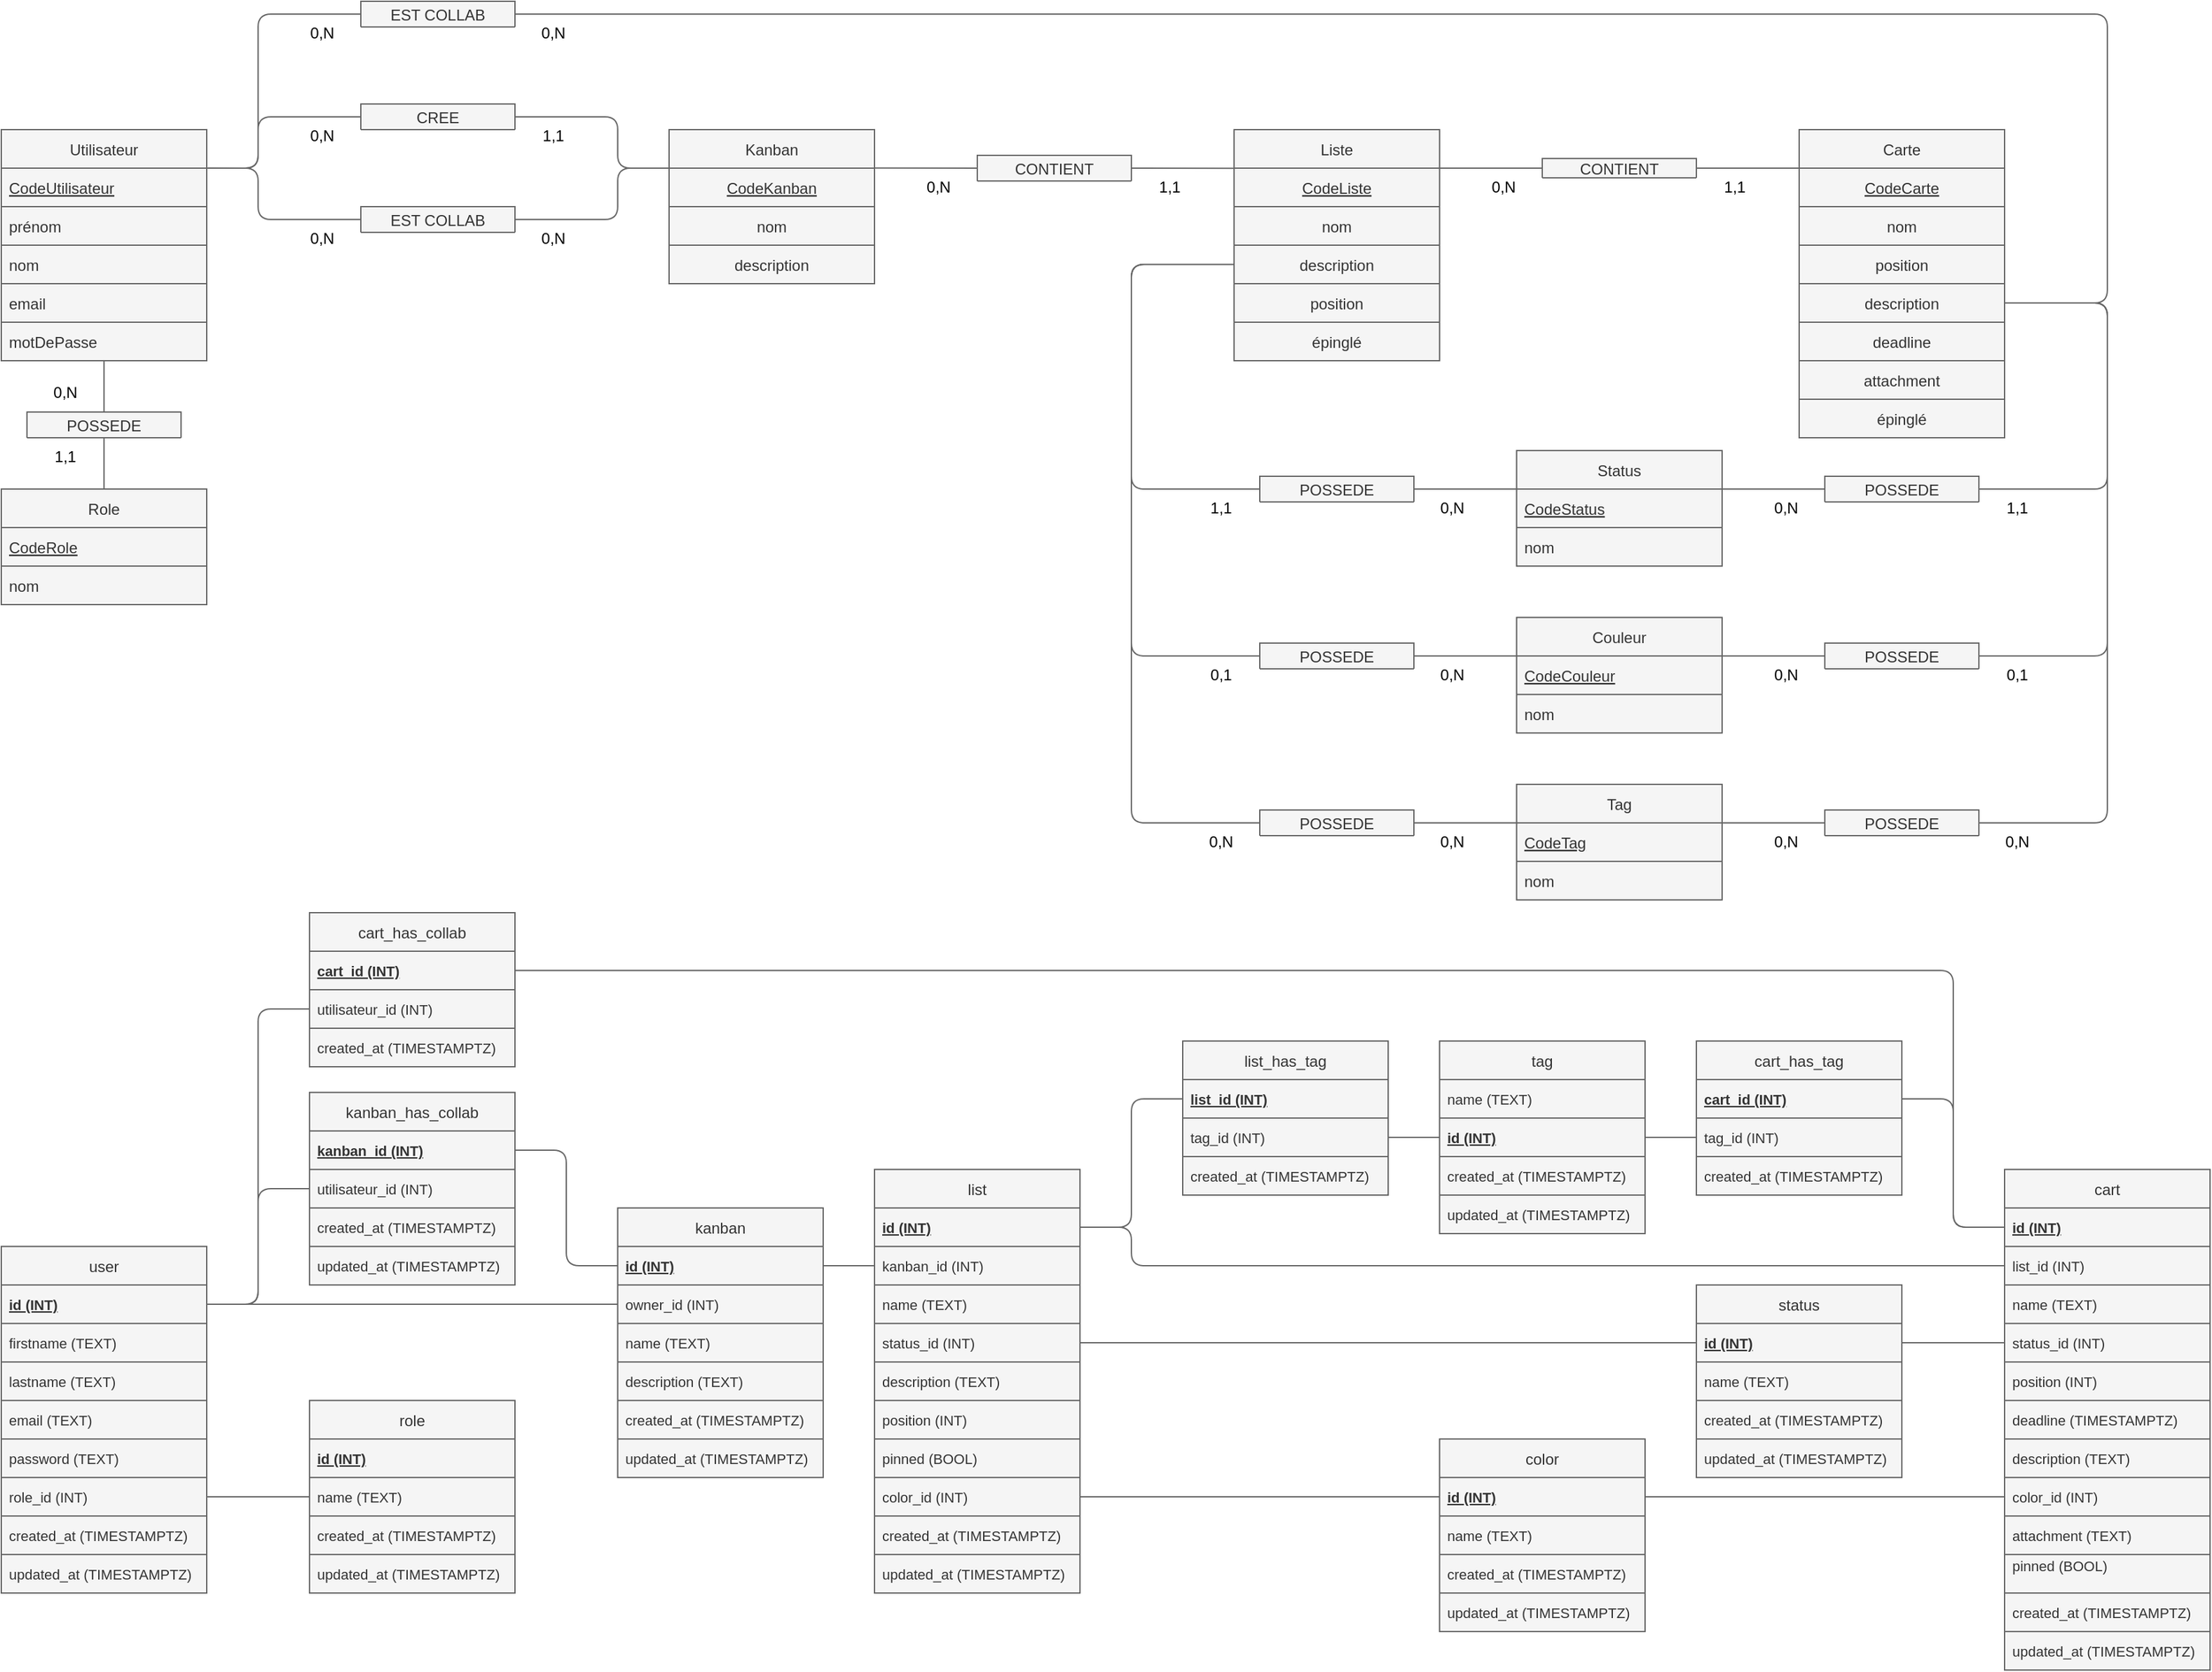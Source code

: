 <mxfile>
    <diagram id="Cw5iGUjNgf8QnOH01EfG" name="Page-1">
        <mxGraphModel dx="2939" dy="167" grid="0" gridSize="10" guides="1" tooltips="1" connect="1" arrows="1" fold="1" page="0" pageScale="1" pageWidth="1169" pageHeight="827" background="#ffffff" math="0" shadow="0">
            <root>
                <mxCell id="0"/>
                <mxCell id="1" parent="0"/>
                <mxCell id="72" value="CREE" style="swimlane;fontStyle=0;childLayout=stackLayout;horizontal=1;startSize=30;horizontalStack=0;resizeParent=1;resizeParentMax=0;resizeLast=0;collapsible=1;marginBottom=0;rounded=1;fillColor=#f5f5f5;fontColor=#333333;strokeColor=#666666;" parent="1" vertex="1">
                    <mxGeometry x="-720" y="990" width="120" height="20" as="geometry"/>
                </mxCell>
                <mxCell id="73" value="Utilisateur" style="swimlane;fontStyle=0;childLayout=stackLayout;horizontal=1;startSize=30;horizontalStack=0;resizeParent=1;resizeParentMax=0;resizeLast=0;collapsible=1;marginBottom=0;fillColor=#f5f5f5;fontColor=#333333;strokeColor=#666666;" parent="1" vertex="1">
                    <mxGeometry x="-1000" y="1010" width="160" height="180" as="geometry"/>
                </mxCell>
                <mxCell id="74" value="CodeUtilisateur" style="text;align=left;verticalAlign=middle;spacingLeft=4;spacingRight=4;overflow=hidden;points=[[0,0.5],[1,0.5]];portConstraint=eastwest;rotatable=0;fontStyle=4;fillColor=#f5f5f5;fontColor=#333333;strokeColor=#666666;" parent="73" vertex="1">
                    <mxGeometry y="30" width="160" height="30" as="geometry"/>
                </mxCell>
                <mxCell id="75" value="prénom" style="text;align=left;verticalAlign=middle;spacingLeft=4;spacingRight=4;overflow=hidden;points=[[0,0.5],[1,0.5]];portConstraint=eastwest;rotatable=0;fillColor=#f5f5f5;fontColor=#333333;strokeColor=#666666;" parent="73" vertex="1">
                    <mxGeometry y="60" width="160" height="30" as="geometry"/>
                </mxCell>
                <mxCell id="76" value="nom" style="text;align=left;verticalAlign=middle;spacingLeft=4;spacingRight=4;overflow=hidden;points=[[0,0.5],[1,0.5]];portConstraint=eastwest;rotatable=0;fillColor=#f5f5f5;fontColor=#333333;strokeColor=#666666;" parent="73" vertex="1">
                    <mxGeometry y="90" width="160" height="30" as="geometry"/>
                </mxCell>
                <mxCell id="77" value="email" style="text;align=left;verticalAlign=middle;spacingLeft=4;spacingRight=4;overflow=hidden;points=[[0,0.5],[1,0.5]];portConstraint=eastwest;rotatable=0;fillColor=#f5f5f5;fontColor=#333333;strokeColor=#666666;" parent="73" vertex="1">
                    <mxGeometry y="120" width="160" height="30" as="geometry"/>
                </mxCell>
                <mxCell id="78" value="motDePasse" style="text;align=left;verticalAlign=middle;spacingLeft=4;spacingRight=4;overflow=hidden;points=[[0,0.5],[1,0.5]];portConstraint=eastwest;rotatable=0;fillColor=#f5f5f5;fontColor=#333333;strokeColor=#666666;" parent="73" vertex="1">
                    <mxGeometry y="150" width="160" height="30" as="geometry"/>
                </mxCell>
                <mxCell id="80" value="Kanban" style="swimlane;fontStyle=0;childLayout=stackLayout;horizontal=1;startSize=30;horizontalStack=0;resizeParent=1;resizeParentMax=0;resizeLast=0;collapsible=1;marginBottom=0;fillColor=#f5f5f5;fontColor=#333333;strokeColor=#666666;" parent="1" vertex="1">
                    <mxGeometry x="-480" y="1010" width="160" height="120" as="geometry"/>
                </mxCell>
                <mxCell id="81" value="CodeKanban" style="text;align=center;verticalAlign=middle;spacingLeft=4;spacingRight=4;overflow=hidden;points=[[0,0.5],[1,0.5]];portConstraint=eastwest;rotatable=0;fontStyle=4;fillColor=#f5f5f5;fontColor=#333333;strokeColor=#666666;" parent="80" vertex="1">
                    <mxGeometry y="30" width="160" height="30" as="geometry"/>
                </mxCell>
                <mxCell id="83" value="nom" style="text;align=center;verticalAlign=middle;spacingLeft=4;spacingRight=4;overflow=hidden;points=[[0,0.5],[1,0.5]];portConstraint=eastwest;rotatable=0;fillColor=#f5f5f5;fontColor=#333333;strokeColor=#666666;" parent="80" vertex="1">
                    <mxGeometry y="60" width="160" height="30" as="geometry"/>
                </mxCell>
                <mxCell id="84" value="description" style="text;align=center;verticalAlign=middle;spacingLeft=4;spacingRight=4;overflow=hidden;points=[[0,0.5],[1,0.5]];portConstraint=eastwest;rotatable=0;fillColor=#f5f5f5;fontColor=#333333;strokeColor=#666666;" parent="80" vertex="1">
                    <mxGeometry y="90" width="160" height="30" as="geometry"/>
                </mxCell>
                <mxCell id="86" value="" style="endArrow=none;html=1;entryX=0;entryY=0.5;entryDx=0;entryDy=0;exitX=1.005;exitY=-0.004;exitDx=0;exitDy=0;exitPerimeter=0;fillColor=#f5f5f5;strokeColor=#666666;" parent="1" source="74" target="72" edge="1">
                    <mxGeometry width="50" height="50" relative="1" as="geometry">
                        <mxPoint x="-760" y="1035" as="sourcePoint"/>
                        <mxPoint x="-330" y="940" as="targetPoint"/>
                        <Array as="points">
                            <mxPoint x="-800" y="1040"/>
                            <mxPoint x="-800" y="1000"/>
                        </Array>
                    </mxGeometry>
                </mxCell>
                <mxCell id="87" value="" style="endArrow=none;html=1;exitX=1;exitY=0.5;exitDx=0;exitDy=0;entryX=0;entryY=0.25;entryDx=0;entryDy=0;exitPerimeter=0;fillColor=#f5f5f5;strokeColor=#666666;" parent="1" source="72" target="80" edge="1">
                    <mxGeometry width="50" height="50" relative="1" as="geometry">
                        <mxPoint x="-340" y="990" as="sourcePoint"/>
                        <mxPoint x="-520" y="1035" as="targetPoint"/>
                        <Array as="points">
                            <mxPoint x="-520" y="1000"/>
                            <mxPoint x="-520" y="1040"/>
                        </Array>
                    </mxGeometry>
                </mxCell>
                <mxCell id="88" value="0,N" style="text;html=1;align=center;verticalAlign=middle;whiteSpace=wrap;rounded=0;fontColor=#000000;" parent="1" vertex="1">
                    <mxGeometry x="-780" y="1000" width="60" height="30" as="geometry"/>
                </mxCell>
                <mxCell id="89" value="1,1" style="text;html=1;align=center;verticalAlign=middle;whiteSpace=wrap;rounded=0;fontColor=#000000;" parent="1" vertex="1">
                    <mxGeometry x="-600" y="1000" width="60" height="30" as="geometry"/>
                </mxCell>
                <mxCell id="91" value="CONTIENT" style="swimlane;fontStyle=0;childLayout=stackLayout;horizontal=1;startSize=30;horizontalStack=0;resizeParent=1;resizeParentMax=0;resizeLast=0;collapsible=1;marginBottom=0;rounded=1;fillColor=#f5f5f5;fontColor=#333333;strokeColor=#666666;" parent="1" vertex="1">
                    <mxGeometry x="200" y="1032.5" width="120" height="15" as="geometry">
                        <mxRectangle x="120" y="1245" width="70" height="30" as="alternateBounds"/>
                    </mxGeometry>
                </mxCell>
                <mxCell id="92" value="0,N" style="text;html=1;align=center;verticalAlign=middle;whiteSpace=wrap;rounded=0;fontColor=#000000;" parent="1" vertex="1">
                    <mxGeometry x="140" y="1040" width="60" height="30" as="geometry"/>
                </mxCell>
                <mxCell id="93" value="1,1" style="text;html=1;align=center;verticalAlign=middle;whiteSpace=wrap;rounded=0;fontColor=#000000;" parent="1" vertex="1">
                    <mxGeometry x="320" y="1040" width="60" height="30" as="geometry"/>
                </mxCell>
                <mxCell id="94" value="" style="endArrow=none;html=1;exitX=1;exitY=-0.001;exitDx=0;exitDy=0;entryX=0;entryY=0.5;entryDx=0;entryDy=0;exitPerimeter=0;fillColor=#f5f5f5;strokeColor=#666666;" parent="1" source="142" target="91" edge="1">
                    <mxGeometry width="50" height="50" relative="1" as="geometry">
                        <mxPoint x="80" y="1005" as="sourcePoint"/>
                        <mxPoint x="130" y="940" as="targetPoint"/>
                    </mxGeometry>
                </mxCell>
                <mxCell id="95" value="Carte" style="swimlane;fontStyle=0;childLayout=stackLayout;horizontal=1;startSize=30;horizontalStack=0;resizeParent=1;resizeParentMax=0;resizeLast=0;collapsible=1;marginBottom=0;fillColor=#f5f5f5;fontColor=#333333;strokeColor=#666666;" parent="1" vertex="1">
                    <mxGeometry x="400" y="1010" width="160" height="240" as="geometry"/>
                </mxCell>
                <mxCell id="96" value="CodeCarte" style="text;align=center;verticalAlign=middle;spacingLeft=4;spacingRight=4;overflow=hidden;points=[[0,0.5],[1,0.5]];portConstraint=eastwest;rotatable=0;fontStyle=4;fillColor=#f5f5f5;fontColor=#333333;strokeColor=#666666;" parent="95" vertex="1">
                    <mxGeometry y="30" width="160" height="30" as="geometry"/>
                </mxCell>
                <mxCell id="97" value="nom" style="text;align=center;verticalAlign=middle;spacingLeft=4;spacingRight=4;overflow=hidden;points=[[0,0.5],[1,0.5]];portConstraint=eastwest;rotatable=0;fillColor=#f5f5f5;fontColor=#333333;strokeColor=#666666;" parent="95" vertex="1">
                    <mxGeometry y="60" width="160" height="30" as="geometry"/>
                </mxCell>
                <mxCell id="99" value="position" style="text;align=center;verticalAlign=middle;spacingLeft=4;spacingRight=4;overflow=hidden;points=[[0,0.5],[1,0.5]];portConstraint=eastwest;rotatable=0;fillColor=#f5f5f5;fontColor=#333333;strokeColor=#666666;" parent="95" vertex="1">
                    <mxGeometry y="90" width="160" height="30" as="geometry"/>
                </mxCell>
                <mxCell id="102" value="description" style="text;align=center;verticalAlign=middle;spacingLeft=4;spacingRight=4;overflow=hidden;points=[[0,0.5],[1,0.5]];portConstraint=eastwest;rotatable=0;fillColor=#f5f5f5;fontColor=#333333;strokeColor=#666666;" parent="95" vertex="1">
                    <mxGeometry y="120" width="160" height="30" as="geometry"/>
                </mxCell>
                <mxCell id="100" value="deadline" style="text;align=center;verticalAlign=middle;spacingLeft=4;spacingRight=4;overflow=hidden;points=[[0,0.5],[1,0.5]];portConstraint=eastwest;rotatable=0;fillColor=#f5f5f5;fontColor=#333333;strokeColor=#666666;" parent="95" vertex="1">
                    <mxGeometry y="150" width="160" height="30" as="geometry"/>
                </mxCell>
                <mxCell id="103" value="attachment" style="text;align=center;verticalAlign=middle;spacingLeft=4;spacingRight=4;overflow=hidden;points=[[0,0.5],[1,0.5]];portConstraint=eastwest;rotatable=0;fillColor=#f5f5f5;fontColor=#333333;strokeColor=#666666;" parent="95" vertex="1">
                    <mxGeometry y="180" width="160" height="30" as="geometry"/>
                </mxCell>
                <mxCell id="105" value="épinglé" style="text;align=center;verticalAlign=middle;spacingLeft=4;spacingRight=4;overflow=hidden;points=[[0,0.5],[1,0.5]];portConstraint=eastwest;rotatable=0;fillColor=#f5f5f5;fontColor=#333333;strokeColor=#666666;" parent="95" vertex="1">
                    <mxGeometry y="210" width="160" height="30" as="geometry"/>
                </mxCell>
                <mxCell id="107" value="" style="endArrow=none;html=1;exitX=1;exitY=0.5;exitDx=0;exitDy=0;exitPerimeter=0;entryX=0.001;entryY=-0.001;entryDx=0;entryDy=0;entryPerimeter=0;fillColor=#f5f5f5;strokeColor=#666666;" parent="1" source="91" target="96" edge="1">
                    <mxGeometry width="50" height="50" relative="1" as="geometry">
                        <mxPoint x="90" y="985" as="sourcePoint"/>
                        <mxPoint x="390" y="1040" as="targetPoint"/>
                    </mxGeometry>
                </mxCell>
                <mxCell id="108" value="EST COLLAB" style="swimlane;fontStyle=0;childLayout=stackLayout;horizontal=1;startSize=30;horizontalStack=0;resizeParent=1;resizeParentMax=0;resizeLast=0;collapsible=1;marginBottom=0;rounded=1;arcSize=57;fillColor=#f5f5f5;fontColor=#333333;strokeColor=#666666;" parent="1" vertex="1">
                    <mxGeometry x="-720" y="1070" width="120" height="20" as="geometry"/>
                </mxCell>
                <mxCell id="109" value="" style="endArrow=none;html=1;entryX=0;entryY=0.5;entryDx=0;entryDy=0;fillColor=#f5f5f5;strokeColor=#666666;" parent="1" target="108" edge="1">
                    <mxGeometry width="50" height="50" relative="1" as="geometry">
                        <mxPoint x="-840" y="1040" as="sourcePoint"/>
                        <mxPoint x="-330" y="1030" as="targetPoint"/>
                        <Array as="points">
                            <mxPoint x="-800" y="1040"/>
                            <mxPoint x="-800" y="1080"/>
                        </Array>
                    </mxGeometry>
                </mxCell>
                <mxCell id="110" value="" style="endArrow=none;html=1;exitX=1;exitY=0.5;exitDx=0;exitDy=0;entryX=0;entryY=0.25;entryDx=0;entryDy=0;fillColor=#f5f5f5;strokeColor=#666666;" parent="1" source="108" target="80" edge="1">
                    <mxGeometry width="50" height="50" relative="1" as="geometry">
                        <mxPoint x="-340" y="1080" as="sourcePoint"/>
                        <mxPoint x="-520" y="1035" as="targetPoint"/>
                        <Array as="points">
                            <mxPoint x="-520" y="1080"/>
                            <mxPoint x="-520" y="1040"/>
                        </Array>
                    </mxGeometry>
                </mxCell>
                <mxCell id="111" value="0,N" style="text;html=1;align=center;verticalAlign=middle;whiteSpace=wrap;rounded=0;fontColor=#000000;" parent="1" vertex="1">
                    <mxGeometry x="-780" y="1080" width="60" height="30" as="geometry"/>
                </mxCell>
                <mxCell id="112" value="0,N" style="text;html=1;align=center;verticalAlign=middle;whiteSpace=wrap;rounded=0;fontColor=#000000;" parent="1" vertex="1">
                    <mxGeometry x="-600" y="1080" width="60" height="30" as="geometry"/>
                </mxCell>
                <mxCell id="113" value="Role" style="swimlane;fontStyle=0;childLayout=stackLayout;horizontal=1;startSize=30;horizontalStack=0;resizeParent=1;resizeParentMax=0;resizeLast=0;collapsible=1;marginBottom=0;fillColor=#f5f5f5;fontColor=#333333;strokeColor=#666666;" parent="1" vertex="1">
                    <mxGeometry x="-1000" y="1290" width="160" height="90" as="geometry"/>
                </mxCell>
                <mxCell id="114" value="CodeRole" style="text;align=left;verticalAlign=middle;spacingLeft=4;spacingRight=4;overflow=hidden;points=[[0,0.5],[1,0.5]];portConstraint=eastwest;rotatable=0;fontStyle=4;fillColor=#f5f5f5;fontColor=#333333;strokeColor=#666666;" parent="113" vertex="1">
                    <mxGeometry y="30" width="160" height="30" as="geometry"/>
                </mxCell>
                <mxCell id="115" value="nom" style="text;align=left;verticalAlign=middle;spacingLeft=4;spacingRight=4;overflow=hidden;points=[[0,0.5],[1,0.5]];portConstraint=eastwest;rotatable=0;fillColor=#f5f5f5;fontColor=#333333;strokeColor=#666666;" parent="113" vertex="1">
                    <mxGeometry y="60" width="160" height="30" as="geometry"/>
                </mxCell>
                <mxCell id="117" value="Couleur" style="swimlane;fontStyle=0;childLayout=stackLayout;horizontal=1;startSize=30;horizontalStack=0;resizeParent=1;resizeParentMax=0;resizeLast=0;collapsible=1;marginBottom=0;fillColor=#f5f5f5;fontColor=#333333;strokeColor=#666666;" parent="1" vertex="1">
                    <mxGeometry x="180" y="1390" width="160" height="90" as="geometry"/>
                </mxCell>
                <mxCell id="118" value="CodeCouleur" style="text;align=left;verticalAlign=middle;spacingLeft=4;spacingRight=4;overflow=hidden;points=[[0,0.5],[1,0.5]];portConstraint=eastwest;rotatable=0;fontStyle=4;fillColor=#f5f5f5;fontColor=#333333;strokeColor=#666666;" parent="117" vertex="1">
                    <mxGeometry y="30" width="160" height="30" as="geometry"/>
                </mxCell>
                <mxCell id="119" value="nom" style="text;align=left;verticalAlign=middle;spacingLeft=4;spacingRight=4;overflow=hidden;points=[[0,0.5],[1,0.5]];portConstraint=eastwest;rotatable=0;fillColor=#f5f5f5;fontColor=#333333;strokeColor=#666666;" parent="117" vertex="1">
                    <mxGeometry y="60" width="160" height="30" as="geometry"/>
                </mxCell>
                <mxCell id="121" value="POSSEDE" style="swimlane;fontStyle=0;childLayout=stackLayout;horizontal=1;startSize=30;horizontalStack=0;resizeParent=1;resizeParentMax=0;resizeLast=0;collapsible=1;marginBottom=0;rounded=1;fillColor=#f5f5f5;fontColor=#333333;strokeColor=#666666;" parent="1" vertex="1">
                    <mxGeometry x="420" y="1410" width="120" height="20" as="geometry"/>
                </mxCell>
                <mxCell id="126" value="Status" style="swimlane;fontStyle=0;childLayout=stackLayout;horizontal=1;startSize=30;horizontalStack=0;resizeParent=1;resizeParentMax=0;resizeLast=0;collapsible=1;marginBottom=0;fillColor=#f5f5f5;fontColor=#333333;strokeColor=#666666;" parent="1" vertex="1">
                    <mxGeometry x="180" y="1260" width="160" height="90" as="geometry"/>
                </mxCell>
                <mxCell id="127" value="CodeStatus" style="text;align=left;verticalAlign=middle;spacingLeft=4;spacingRight=4;overflow=hidden;points=[[0,0.5],[1,0.5]];portConstraint=eastwest;rotatable=0;fontStyle=4;fillColor=#f5f5f5;fontColor=#333333;strokeColor=#666666;" parent="126" vertex="1">
                    <mxGeometry y="30" width="160" height="30" as="geometry"/>
                </mxCell>
                <mxCell id="128" value="nom" style="text;align=left;verticalAlign=middle;spacingLeft=4;spacingRight=4;overflow=hidden;points=[[0,0.5],[1,0.5]];portConstraint=eastwest;rotatable=0;fillColor=#f5f5f5;fontColor=#333333;strokeColor=#666666;" parent="126" vertex="1">
                    <mxGeometry y="60" width="160" height="30" as="geometry"/>
                </mxCell>
                <mxCell id="130" value="POSSEDE" style="swimlane;fontStyle=0;childLayout=stackLayout;horizontal=1;startSize=30;horizontalStack=0;resizeParent=1;resizeParentMax=0;resizeLast=0;collapsible=1;marginBottom=0;rounded=1;fillColor=#f5f5f5;fontColor=#333333;strokeColor=#666666;" parent="1" vertex="1">
                    <mxGeometry x="420" y="1280" width="120" height="20" as="geometry"/>
                </mxCell>
                <mxCell id="131" value="0,N" style="text;html=1;align=center;verticalAlign=middle;whiteSpace=wrap;rounded=0;fontColor=#000000;" parent="1" vertex="1">
                    <mxGeometry x="360" y="1290" width="60" height="30" as="geometry"/>
                </mxCell>
                <mxCell id="132" value="1,1" style="text;html=1;align=center;verticalAlign=middle;whiteSpace=wrap;rounded=0;fontColor=#000000;" parent="1" vertex="1">
                    <mxGeometry x="540" y="1290" width="60" height="30" as="geometry"/>
                </mxCell>
                <mxCell id="134" value="" style="endArrow=none;html=1;exitX=0;exitY=0.5;exitDx=0;exitDy=0;entryX=0.997;entryY=0.002;entryDx=0;entryDy=0;entryPerimeter=0;fillColor=#f5f5f5;strokeColor=#666666;" parent="1" source="130" target="127" edge="1">
                    <mxGeometry width="50" height="50" relative="1" as="geometry">
                        <mxPoint x="340" y="1425" as="sourcePoint"/>
                        <mxPoint x="360" y="1090" as="targetPoint"/>
                        <Array as="points"/>
                    </mxGeometry>
                </mxCell>
                <mxCell id="135" value="CONTIENT" style="swimlane;fontStyle=0;childLayout=stackLayout;horizontal=1;startSize=30;horizontalStack=0;resizeParent=1;resizeParentMax=0;resizeLast=0;collapsible=1;marginBottom=0;rounded=1;fillColor=#f5f5f5;fontColor=#333333;strokeColor=#666666;" parent="1" vertex="1">
                    <mxGeometry x="-240" y="1030" width="120" height="20" as="geometry"/>
                </mxCell>
                <mxCell id="136" value="0,N" style="text;html=1;align=center;verticalAlign=middle;whiteSpace=wrap;rounded=0;fontColor=#000000;" parent="1" vertex="1">
                    <mxGeometry x="-300" y="1040" width="60" height="30" as="geometry"/>
                </mxCell>
                <mxCell id="137" value="1,1" style="text;html=1;align=center;verticalAlign=middle;whiteSpace=wrap;rounded=0;fontColor=#000000;" parent="1" vertex="1">
                    <mxGeometry x="-120" y="1040" width="60" height="30" as="geometry"/>
                </mxCell>
                <mxCell id="138" value="" style="endArrow=none;html=1;entryX=0;entryY=0.5;entryDx=0;entryDy=0;exitX=1;exitY=-0.005;exitDx=0;exitDy=0;exitPerimeter=0;fillColor=#f5f5f5;strokeColor=#666666;" parent="1" source="81" target="135" edge="1">
                    <mxGeometry width="50" height="50" relative="1" as="geometry">
                        <mxPoint x="-300" y="1055" as="sourcePoint"/>
                        <mxPoint x="-430" y="1200" as="targetPoint"/>
                        <Array as="points"/>
                    </mxGeometry>
                </mxCell>
                <mxCell id="139" value="" style="endArrow=none;html=1;exitX=1;exitY=0.5;exitDx=0;exitDy=0;entryX=0.004;entryY=0.004;entryDx=0;entryDy=0;entryPerimeter=0;fillColor=#f5f5f5;strokeColor=#666666;" parent="1" source="135" target="142" edge="1">
                    <mxGeometry width="50" height="50" relative="1" as="geometry">
                        <mxPoint x="-280" y="1340" as="sourcePoint"/>
                        <mxPoint x="-80" y="1005" as="targetPoint"/>
                        <Array as="points"/>
                    </mxGeometry>
                </mxCell>
                <mxCell id="140" value="Liste" style="swimlane;fontStyle=0;childLayout=stackLayout;horizontal=1;startSize=30;horizontalStack=0;resizeParent=1;resizeParentMax=0;resizeLast=0;collapsible=1;marginBottom=0;fillColor=#f5f5f5;fontColor=#333333;strokeColor=#666666;" parent="1" vertex="1">
                    <mxGeometry x="-40" y="1010" width="160" height="180" as="geometry"/>
                </mxCell>
                <mxCell id="142" value="CodeListe" style="text;align=center;verticalAlign=middle;spacingLeft=4;spacingRight=4;overflow=hidden;points=[[0,0.5],[1,0.5]];portConstraint=eastwest;rotatable=0;fontStyle=4;fillColor=#f5f5f5;fontColor=#333333;strokeColor=#666666;" parent="140" vertex="1">
                    <mxGeometry y="30" width="160" height="30" as="geometry"/>
                </mxCell>
                <mxCell id="143" value="nom" style="text;align=center;verticalAlign=middle;spacingLeft=4;spacingRight=4;overflow=hidden;points=[[0,0.5],[1,0.5]];portConstraint=eastwest;rotatable=0;fillColor=#f5f5f5;fontColor=#333333;strokeColor=#666666;" parent="140" vertex="1">
                    <mxGeometry y="60" width="160" height="30" as="geometry"/>
                </mxCell>
                <mxCell id="144" value="description" style="text;align=center;verticalAlign=middle;spacingLeft=4;spacingRight=4;overflow=hidden;points=[[0,0.5],[1,0.5]];portConstraint=eastwest;rotatable=0;fillColor=#f5f5f5;fontColor=#333333;strokeColor=#666666;" parent="140" vertex="1">
                    <mxGeometry y="90" width="160" height="30" as="geometry"/>
                </mxCell>
                <mxCell id="145" value="position" style="text;align=center;verticalAlign=middle;spacingLeft=4;spacingRight=4;overflow=hidden;points=[[0,0.5],[1,0.5]];portConstraint=eastwest;rotatable=0;fillColor=#f5f5f5;fontColor=#333333;strokeColor=#666666;" parent="140" vertex="1">
                    <mxGeometry y="120" width="160" height="30" as="geometry"/>
                </mxCell>
                <mxCell id="146" value="épinglé" style="text;align=center;verticalAlign=middle;spacingLeft=4;spacingRight=4;overflow=hidden;points=[[0,0.5],[1,0.5]];portConstraint=eastwest;rotatable=0;fillColor=#f5f5f5;fontColor=#333333;strokeColor=#666666;" parent="140" vertex="1">
                    <mxGeometry y="150" width="160" height="30" as="geometry"/>
                </mxCell>
                <mxCell id="148" value="POSSEDE" style="swimlane;fontStyle=0;childLayout=stackLayout;horizontal=1;startSize=30;horizontalStack=0;resizeParent=1;resizeParentMax=0;resizeLast=0;collapsible=1;marginBottom=0;rounded=1;fillColor=#f5f5f5;fontColor=#333333;strokeColor=#666666;" parent="1" vertex="1">
                    <mxGeometry x="-980" y="1230" width="120" height="20" as="geometry"/>
                </mxCell>
                <mxCell id="149" value="0,N" style="text;html=1;align=center;verticalAlign=middle;whiteSpace=wrap;rounded=0;fontColor=#000000;" parent="1" vertex="1">
                    <mxGeometry x="-980" y="1200" width="60" height="30" as="geometry"/>
                </mxCell>
                <mxCell id="150" value="1,1" style="text;html=1;align=center;verticalAlign=middle;whiteSpace=wrap;rounded=0;fontColor=#000000;" parent="1" vertex="1">
                    <mxGeometry x="-980" y="1250" width="60" height="30" as="geometry"/>
                </mxCell>
                <mxCell id="151" value="" style="endArrow=none;html=1;entryX=0.5;entryY=0;entryDx=0;entryDy=0;fillColor=#f5f5f5;strokeColor=#666666;" parent="1" target="148" edge="1">
                    <mxGeometry width="50" height="50" relative="1" as="geometry">
                        <mxPoint x="-920" y="1190" as="sourcePoint"/>
                        <mxPoint x="-920.5" y="1255" as="targetPoint"/>
                    </mxGeometry>
                </mxCell>
                <mxCell id="152" value="" style="endArrow=none;html=1;exitX=1;exitY=0;exitDx=0;exitDy=0;entryX=0.5;entryY=0;entryDx=0;entryDy=0;fillColor=#f5f5f5;strokeColor=#666666;" parent="1" source="150" target="113" edge="1">
                    <mxGeometry width="50" height="50" relative="1" as="geometry">
                        <mxPoint x="-920" y="1300" as="sourcePoint"/>
                        <mxPoint x="-920" y="1385" as="targetPoint"/>
                    </mxGeometry>
                </mxCell>
                <mxCell id="154" value="EST COLLAB" style="swimlane;fontStyle=0;childLayout=stackLayout;horizontal=1;startSize=30;horizontalStack=0;resizeParent=1;resizeParentMax=0;resizeLast=0;collapsible=1;marginBottom=0;rounded=1;fillColor=#f5f5f5;fontColor=#333333;strokeColor=#666666;" parent="1" vertex="1">
                    <mxGeometry x="-720" y="910" width="120" height="20" as="geometry"/>
                </mxCell>
                <mxCell id="156" value="0,N" style="text;html=1;align=center;verticalAlign=middle;whiteSpace=wrap;rounded=0;fontColor=#000000;" parent="1" vertex="1">
                    <mxGeometry x="-780" y="920" width="60" height="30" as="geometry"/>
                </mxCell>
                <mxCell id="157" value="0,N" style="text;html=1;align=center;verticalAlign=middle;whiteSpace=wrap;rounded=0;fontColor=#000000;" parent="1" vertex="1">
                    <mxGeometry x="-600" y="920" width="60" height="30" as="geometry"/>
                </mxCell>
                <mxCell id="158" value="" style="endArrow=none;html=1;entryX=0;entryY=0.5;entryDx=0;entryDy=0;fillColor=#f5f5f5;strokeColor=#666666;" parent="1" target="154" edge="1">
                    <mxGeometry width="50" height="50" relative="1" as="geometry">
                        <mxPoint x="-840" y="1040" as="sourcePoint"/>
                        <mxPoint x="-770" y="1915" as="targetPoint"/>
                        <Array as="points">
                            <mxPoint x="-800" y="1040"/>
                            <mxPoint x="-800" y="920"/>
                        </Array>
                    </mxGeometry>
                </mxCell>
                <mxCell id="162" value="POSSEDE" style="swimlane;fontStyle=0;childLayout=stackLayout;horizontal=1;startSize=30;horizontalStack=0;resizeParent=1;resizeParentMax=0;resizeLast=0;collapsible=1;marginBottom=0;rounded=1;fillColor=#f5f5f5;fontColor=#333333;strokeColor=#666666;" parent="1" vertex="1">
                    <mxGeometry x="-20" y="1410" width="120" height="20" as="geometry"/>
                </mxCell>
                <mxCell id="163" value="" style="endArrow=none;html=1;exitX=1;exitY=0.5;exitDx=0;exitDy=0;entryX=-0.003;entryY=0.002;entryDx=0;entryDy=0;entryPerimeter=0;fillColor=#f5f5f5;strokeColor=#666666;" parent="1" source="162" target="118" edge="1">
                    <mxGeometry width="50" height="50" relative="1" as="geometry">
                        <mxPoint x="-470" y="1445" as="sourcePoint"/>
                        <mxPoint x="-550" y="1550" as="targetPoint"/>
                        <Array as="points"/>
                    </mxGeometry>
                </mxCell>
                <mxCell id="165" value="0,1" style="text;html=1;align=center;verticalAlign=middle;whiteSpace=wrap;rounded=0;fontColor=#000000;" parent="1" vertex="1">
                    <mxGeometry x="-80" y="1420" width="60" height="30" as="geometry"/>
                </mxCell>
                <mxCell id="166" value="0,N" style="text;html=1;align=center;verticalAlign=middle;whiteSpace=wrap;rounded=0;fontColor=#000000;" parent="1" vertex="1">
                    <mxGeometry x="100" y="1420" width="60" height="30" as="geometry"/>
                </mxCell>
                <mxCell id="167" value="0,1" style="text;html=1;align=center;verticalAlign=middle;whiteSpace=wrap;rounded=0;fontColor=#000000;" parent="1" vertex="1">
                    <mxGeometry x="540" y="1420" width="60" height="30" as="geometry"/>
                </mxCell>
                <mxCell id="168" value="0,N" style="text;html=1;align=center;verticalAlign=middle;whiteSpace=wrap;rounded=0;fontColor=#000000;" parent="1" vertex="1">
                    <mxGeometry x="360" y="1420" width="60" height="30" as="geometry"/>
                </mxCell>
                <mxCell id="169" value="POSSEDE" style="swimlane;fontStyle=0;childLayout=stackLayout;horizontal=1;startSize=30;horizontalStack=0;resizeParent=1;resizeParentMax=0;resizeLast=0;collapsible=1;marginBottom=0;rounded=1;fillColor=#f5f5f5;fontColor=#333333;strokeColor=#666666;" parent="1" vertex="1">
                    <mxGeometry x="-20" y="1280" width="120" height="20" as="geometry"/>
                </mxCell>
                <mxCell id="170" value="0,N" style="text;html=1;align=center;verticalAlign=middle;whiteSpace=wrap;rounded=0;fontColor=#000000;" parent="1" vertex="1">
                    <mxGeometry x="100" y="1290" width="60" height="30" as="geometry"/>
                </mxCell>
                <mxCell id="171" value="" style="endArrow=none;html=1;exitX=0;exitY=0.002;exitDx=0;exitDy=0;entryX=1;entryY=0.5;entryDx=0;entryDy=0;exitPerimeter=0;fillColor=#f5f5f5;strokeColor=#666666;" parent="1" source="127" target="169" edge="1">
                    <mxGeometry width="50" height="50" relative="1" as="geometry">
                        <mxPoint x="170" y="1245" as="sourcePoint"/>
                        <mxPoint x="90" y="1245" as="targetPoint"/>
                    </mxGeometry>
                </mxCell>
                <mxCell id="176" value="" style="endArrow=none;html=1;exitX=1;exitY=0.5;exitDx=0;exitDy=0;entryX=1;entryY=0.5;entryDx=0;entryDy=0;fillColor=#f5f5f5;strokeColor=#666666;" parent="1" source="154" target="102" edge="1">
                    <mxGeometry width="50" height="50" relative="1" as="geometry">
                        <mxPoint x="440" y="1410" as="sourcePoint"/>
                        <mxPoint x="800" y="1070" as="targetPoint"/>
                        <Array as="points">
                            <mxPoint x="640" y="920"/>
                            <mxPoint x="640" y="1145"/>
                        </Array>
                    </mxGeometry>
                </mxCell>
                <mxCell id="177" value="" style="endArrow=none;html=1;entryX=0;entryY=0.5;entryDx=0;entryDy=0;exitX=1;exitY=0.002;exitDx=0;exitDy=0;exitPerimeter=0;fillColor=#f5f5f5;strokeColor=#666666;" parent="1" source="118" target="121" edge="1">
                    <mxGeometry width="50" height="50" relative="1" as="geometry">
                        <mxPoint x="-50" y="1670" as="sourcePoint"/>
                        <mxPoint y="1620" as="targetPoint"/>
                    </mxGeometry>
                </mxCell>
                <mxCell id="178" value="1,1" style="text;html=1;align=center;verticalAlign=middle;whiteSpace=wrap;rounded=0;fontColor=#000000;" parent="1" vertex="1">
                    <mxGeometry x="-80" y="1290" width="60" height="30" as="geometry"/>
                </mxCell>
                <mxCell id="181" value="Tag" style="swimlane;fontStyle=0;childLayout=stackLayout;horizontal=1;startSize=30;horizontalStack=0;resizeParent=1;resizeParentMax=0;resizeLast=0;collapsible=1;marginBottom=0;fillColor=#f5f5f5;fontColor=#333333;strokeColor=#666666;" parent="1" vertex="1">
                    <mxGeometry x="180" y="1520" width="160" height="90" as="geometry"/>
                </mxCell>
                <mxCell id="182" value="CodeTag" style="text;align=left;verticalAlign=middle;spacingLeft=4;spacingRight=4;overflow=hidden;points=[[0,0.5],[1,0.5]];portConstraint=eastwest;rotatable=0;fontStyle=4;fillColor=#f5f5f5;fontColor=#333333;strokeColor=#666666;" parent="181" vertex="1">
                    <mxGeometry y="30" width="160" height="30" as="geometry"/>
                </mxCell>
                <mxCell id="183" value="nom" style="text;align=left;verticalAlign=middle;spacingLeft=4;spacingRight=4;overflow=hidden;points=[[0,0.5],[1,0.5]];portConstraint=eastwest;rotatable=0;fillColor=#f5f5f5;fontColor=#333333;strokeColor=#666666;" parent="181" vertex="1">
                    <mxGeometry y="60" width="160" height="30" as="geometry"/>
                </mxCell>
                <mxCell id="184" value="POSSEDE" style="swimlane;fontStyle=0;childLayout=stackLayout;horizontal=1;startSize=30;horizontalStack=0;resizeParent=1;resizeParentMax=0;resizeLast=0;collapsible=1;marginBottom=0;rounded=1;fillColor=#f5f5f5;fontColor=#333333;strokeColor=#666666;" parent="1" vertex="1">
                    <mxGeometry x="420" y="1540" width="120" height="20" as="geometry"/>
                </mxCell>
                <mxCell id="185" value="POSSEDE" style="swimlane;fontStyle=0;childLayout=stackLayout;horizontal=1;startSize=30;horizontalStack=0;resizeParent=1;resizeParentMax=0;resizeLast=0;collapsible=1;marginBottom=0;rounded=1;fillColor=#f5f5f5;fontColor=#333333;strokeColor=#666666;" parent="1" vertex="1">
                    <mxGeometry x="-20" y="1540" width="120" height="20" as="geometry"/>
                </mxCell>
                <mxCell id="186" value="" style="endArrow=none;html=1;exitX=1;exitY=0.5;exitDx=0;exitDy=0;entryX=0;entryY=0.002;entryDx=0;entryDy=0;entryPerimeter=0;fillColor=#f5f5f5;strokeColor=#666666;" parent="1" source="185" target="182" edge="1">
                    <mxGeometry width="50" height="50" relative="1" as="geometry">
                        <mxPoint x="-470" y="1575" as="sourcePoint"/>
                        <mxPoint x="-550" y="1680" as="targetPoint"/>
                        <Array as="points"/>
                    </mxGeometry>
                </mxCell>
                <mxCell id="187" value="0,N" style="text;html=1;align=center;verticalAlign=middle;whiteSpace=wrap;rounded=0;fontColor=#000000;" parent="1" vertex="1">
                    <mxGeometry x="-80" y="1550" width="60" height="30" as="geometry"/>
                </mxCell>
                <mxCell id="188" value="0,N" style="text;html=1;align=center;verticalAlign=middle;whiteSpace=wrap;rounded=0;fontColor=#000000;" parent="1" vertex="1">
                    <mxGeometry x="100" y="1550" width="60" height="30" as="geometry"/>
                </mxCell>
                <mxCell id="189" value="0,N" style="text;html=1;align=center;verticalAlign=middle;whiteSpace=wrap;rounded=0;fontColor=#000000;" parent="1" vertex="1">
                    <mxGeometry x="540" y="1550" width="60" height="30" as="geometry"/>
                </mxCell>
                <mxCell id="190" value="0,N" style="text;html=1;align=center;verticalAlign=middle;whiteSpace=wrap;rounded=0;fontColor=#000000;" parent="1" vertex="1">
                    <mxGeometry x="360" y="1550" width="60" height="30" as="geometry"/>
                </mxCell>
                <mxCell id="191" value="" style="endArrow=none;html=1;entryX=0;entryY=0.5;entryDx=0;entryDy=0;exitX=1.003;exitY=0.002;exitDx=0;exitDy=0;exitPerimeter=0;fillColor=#f5f5f5;strokeColor=#666666;" parent="1" source="182" target="184" edge="1">
                    <mxGeometry width="50" height="50" relative="1" as="geometry">
                        <mxPoint x="-50" y="1800" as="sourcePoint"/>
                        <mxPoint y="1750" as="targetPoint"/>
                    </mxGeometry>
                </mxCell>
                <mxCell id="197" value="user" style="swimlane;fontStyle=0;childLayout=stackLayout;horizontal=1;startSize=30;horizontalStack=0;resizeParent=1;resizeParentMax=0;resizeLast=0;collapsible=1;marginBottom=0;fontSize=12;fillColor=#f5f5f5;fontColor=#333333;strokeColor=#666666;" parent="1" vertex="1">
                    <mxGeometry x="-1000" y="1880" width="160" height="270" as="geometry"/>
                </mxCell>
                <mxCell id="198" value="id (INT)" style="text;align=left;verticalAlign=middle;spacingLeft=4;spacingRight=4;overflow=hidden;points=[[0,0.5],[1,0.5]];portConstraint=eastwest;rotatable=0;fontStyle=5;fontSize=11;fillColor=#f5f5f5;fontColor=#333333;strokeColor=#666666;" parent="197" vertex="1">
                    <mxGeometry y="30" width="160" height="30" as="geometry"/>
                </mxCell>
                <mxCell id="199" value="firstname (TEXT)" style="text;align=left;verticalAlign=middle;spacingLeft=4;spacingRight=4;overflow=hidden;points=[[0,0.5],[1,0.5]];portConstraint=eastwest;rotatable=0;fontSize=11;fillColor=#f5f5f5;fontColor=#333333;strokeColor=#666666;" parent="197" vertex="1">
                    <mxGeometry y="60" width="160" height="30" as="geometry"/>
                </mxCell>
                <mxCell id="200" value="lastname (TEXT)" style="text;align=left;verticalAlign=middle;spacingLeft=4;spacingRight=4;overflow=hidden;points=[[0,0.5],[1,0.5]];portConstraint=eastwest;rotatable=0;fontSize=11;fillColor=#f5f5f5;fontColor=#333333;strokeColor=#666666;" parent="197" vertex="1">
                    <mxGeometry y="90" width="160" height="30" as="geometry"/>
                </mxCell>
                <mxCell id="201" value="email (TEXT)" style="text;align=left;verticalAlign=middle;spacingLeft=4;spacingRight=4;overflow=hidden;points=[[0,0.5],[1,0.5]];portConstraint=eastwest;rotatable=0;fontSize=11;fillColor=#f5f5f5;fontColor=#333333;strokeColor=#666666;" parent="197" vertex="1">
                    <mxGeometry y="120" width="160" height="30" as="geometry"/>
                </mxCell>
                <mxCell id="202" value="password (TEXT)" style="text;align=left;verticalAlign=middle;spacingLeft=4;spacingRight=4;overflow=hidden;points=[[0,0.5],[1,0.5]];portConstraint=eastwest;rotatable=0;fontSize=11;fillColor=#f5f5f5;fontColor=#333333;strokeColor=#666666;" parent="197" vertex="1">
                    <mxGeometry y="150" width="160" height="30" as="geometry"/>
                </mxCell>
                <mxCell id="203" value="role_id (INT)" style="text;align=left;verticalAlign=middle;spacingLeft=4;spacingRight=4;overflow=hidden;points=[[0,0.5],[1,0.5]];portConstraint=eastwest;rotatable=0;fontSize=11;fillColor=#f5f5f5;fontColor=#333333;strokeColor=#666666;" parent="197" vertex="1">
                    <mxGeometry y="180" width="160" height="30" as="geometry"/>
                </mxCell>
                <mxCell id="337" value="created_at (TIMESTAMPTZ)" style="text;align=left;verticalAlign=middle;spacingLeft=4;spacingRight=4;overflow=hidden;points=[[0,0.5],[1,0.5]];portConstraint=eastwest;rotatable=0;fontSize=11;fillColor=#f5f5f5;fontColor=#333333;strokeColor=#666666;" parent="197" vertex="1">
                    <mxGeometry y="210" width="160" height="30" as="geometry"/>
                </mxCell>
                <mxCell id="336" value="updated_at (TIMESTAMPTZ)" style="text;align=left;verticalAlign=middle;spacingLeft=4;spacingRight=4;overflow=hidden;points=[[0,0.5],[1,0.5]];portConstraint=eastwest;rotatable=0;fontSize=11;fillColor=#f5f5f5;fontColor=#333333;strokeColor=#666666;" parent="197" vertex="1">
                    <mxGeometry y="240" width="160" height="30" as="geometry"/>
                </mxCell>
                <mxCell id="204" value="kanban" style="swimlane;fontStyle=0;childLayout=stackLayout;horizontal=1;startSize=30;horizontalStack=0;resizeParent=1;resizeParentMax=0;resizeLast=0;collapsible=1;marginBottom=0;fontSize=12;fillColor=#f5f5f5;fontColor=#333333;strokeColor=#666666;" parent="1" vertex="1">
                    <mxGeometry x="-520" y="1850" width="160" height="210" as="geometry"/>
                </mxCell>
                <mxCell id="205" value="id (INT)" style="text;align=left;verticalAlign=middle;spacingLeft=4;spacingRight=4;overflow=hidden;points=[[0,0.5],[1,0.5]];portConstraint=eastwest;rotatable=0;fontStyle=5;fontSize=11;fillColor=#f5f5f5;fontColor=#333333;strokeColor=#666666;" parent="204" vertex="1">
                    <mxGeometry y="30" width="160" height="30" as="geometry"/>
                </mxCell>
                <mxCell id="206" value="owner_id (INT)" style="text;align=left;verticalAlign=middle;spacingLeft=4;spacingRight=4;overflow=hidden;points=[[0,0.5],[1,0.5]];portConstraint=eastwest;rotatable=0;fontSize=11;fillColor=#f5f5f5;fontColor=#333333;strokeColor=#666666;" parent="204" vertex="1">
                    <mxGeometry y="60" width="160" height="30" as="geometry"/>
                </mxCell>
                <mxCell id="207" value="name (TEXT)" style="text;align=left;verticalAlign=middle;spacingLeft=4;spacingRight=4;overflow=hidden;points=[[0,0.5],[1,0.5]];portConstraint=eastwest;rotatable=0;fontSize=11;fillColor=#f5f5f5;fontColor=#333333;strokeColor=#666666;" parent="204" vertex="1">
                    <mxGeometry y="90" width="160" height="30" as="geometry"/>
                </mxCell>
                <mxCell id="208" value="description (TEXT)" style="text;align=left;verticalAlign=middle;spacingLeft=4;spacingRight=4;overflow=hidden;points=[[0,0.5],[1,0.5]];portConstraint=eastwest;rotatable=0;fontSize=11;fillColor=#f5f5f5;fontColor=#333333;strokeColor=#666666;" parent="204" vertex="1">
                    <mxGeometry y="120" width="160" height="30" as="geometry"/>
                </mxCell>
                <mxCell id="357" value="created_at (TIMESTAMPTZ)" style="text;align=left;verticalAlign=middle;spacingLeft=4;spacingRight=4;overflow=hidden;points=[[0,0.5],[1,0.5]];portConstraint=eastwest;rotatable=0;fontSize=11;fillColor=#f5f5f5;fontColor=#333333;strokeColor=#666666;" parent="204" vertex="1">
                    <mxGeometry y="150" width="160" height="30" as="geometry"/>
                </mxCell>
                <mxCell id="358" value="updated_at (TIMESTAMPTZ)" style="text;align=left;verticalAlign=middle;spacingLeft=4;spacingRight=4;overflow=hidden;points=[[0,0.5],[1,0.5]];portConstraint=eastwest;rotatable=0;fontSize=11;fillColor=#f5f5f5;fontColor=#333333;strokeColor=#666666;" parent="204" vertex="1">
                    <mxGeometry y="180" width="160" height="30" as="geometry"/>
                </mxCell>
                <mxCell id="210" value="" style="endArrow=none;html=1;entryX=0;entryY=0.5;entryDx=0;entryDy=0;exitX=1;exitY=0.5;exitDx=0;exitDy=0;fontSize=11;fillColor=#f5f5f5;strokeColor=#666666;" parent="1" source="198" target="206" edge="1">
                    <mxGeometry width="50" height="50" relative="1" as="geometry">
                        <mxPoint x="-760" y="1925" as="sourcePoint"/>
                        <mxPoint x="-720" y="1925" as="targetPoint"/>
                    </mxGeometry>
                </mxCell>
                <mxCell id="218" value="cart" style="swimlane;fontStyle=0;childLayout=stackLayout;horizontal=1;startSize=30;horizontalStack=0;resizeParent=1;resizeParentMax=0;resizeLast=0;collapsible=1;marginBottom=0;fontSize=12;fillColor=#f5f5f5;fontColor=#333333;strokeColor=#666666;" parent="1" vertex="1">
                    <mxGeometry x="560" y="1820" width="160" height="390" as="geometry"/>
                </mxCell>
                <mxCell id="220" value="id (INT)" style="text;align=left;verticalAlign=middle;spacingLeft=4;spacingRight=4;overflow=hidden;points=[[0,0.5],[1,0.5]];portConstraint=eastwest;rotatable=0;fontStyle=5;fontSize=11;fillColor=#f5f5f5;fontColor=#333333;strokeColor=#666666;" parent="218" vertex="1">
                    <mxGeometry y="30" width="160" height="30" as="geometry"/>
                </mxCell>
                <mxCell id="219" value="list_id (INT)" style="text;align=left;verticalAlign=middle;spacingLeft=4;spacingRight=4;overflow=hidden;points=[[0,0.5],[1,0.5]];portConstraint=eastwest;rotatable=0;fontStyle=0;fontSize=11;fillColor=#f5f5f5;fontColor=#333333;strokeColor=#666666;" parent="218" vertex="1">
                    <mxGeometry y="60" width="160" height="30" as="geometry"/>
                </mxCell>
                <mxCell id="221" value="name (TEXT)" style="text;align=left;verticalAlign=middle;spacingLeft=4;spacingRight=4;overflow=hidden;points=[[0,0.5],[1,0.5]];portConstraint=eastwest;rotatable=0;fontSize=11;fillColor=#f5f5f5;fontColor=#333333;strokeColor=#666666;" parent="218" vertex="1">
                    <mxGeometry y="90" width="160" height="30" as="geometry"/>
                </mxCell>
                <mxCell id="222" value="status_id (INT)" style="text;align=left;verticalAlign=middle;spacingLeft=4;spacingRight=4;overflow=hidden;points=[[0,0.5],[1,0.5]];portConstraint=eastwest;rotatable=0;fontSize=11;fillColor=#f5f5f5;fontColor=#333333;strokeColor=#666666;" parent="218" vertex="1">
                    <mxGeometry y="120" width="160" height="30" as="geometry"/>
                </mxCell>
                <mxCell id="223" value="position (INT)" style="text;align=left;verticalAlign=middle;spacingLeft=4;spacingRight=4;overflow=hidden;points=[[0,0.5],[1,0.5]];portConstraint=eastwest;rotatable=0;fontSize=11;fillColor=#f5f5f5;fontColor=#333333;strokeColor=#666666;" parent="218" vertex="1">
                    <mxGeometry y="150" width="160" height="30" as="geometry"/>
                </mxCell>
                <mxCell id="224" value="deadline (TIMESTAMPTZ)" style="text;align=left;verticalAlign=middle;spacingLeft=4;spacingRight=4;overflow=hidden;points=[[0,0.5],[1,0.5]];portConstraint=eastwest;rotatable=0;fontSize=11;fillColor=#f5f5f5;fontColor=#333333;strokeColor=#666666;" parent="218" vertex="1">
                    <mxGeometry y="180" width="160" height="30" as="geometry"/>
                </mxCell>
                <mxCell id="225" value="description (TEXT)" style="text;align=left;verticalAlign=middle;spacingLeft=4;spacingRight=4;overflow=hidden;points=[[0,0.5],[1,0.5]];portConstraint=eastwest;rotatable=0;fontSize=11;fillColor=#f5f5f5;fontColor=#333333;strokeColor=#666666;" parent="218" vertex="1">
                    <mxGeometry y="210" width="160" height="30" as="geometry"/>
                </mxCell>
                <mxCell id="226" value="color_id (INT)" style="text;align=left;verticalAlign=middle;spacingLeft=4;spacingRight=4;overflow=hidden;points=[[0,0.5],[1,0.5]];portConstraint=eastwest;rotatable=0;fontSize=11;fillColor=#f5f5f5;fontColor=#333333;strokeColor=#666666;" parent="218" vertex="1">
                    <mxGeometry y="240" width="160" height="30" as="geometry"/>
                </mxCell>
                <mxCell id="227" value="attachment (TEXT)" style="text;align=left;verticalAlign=middle;spacingLeft=4;spacingRight=4;overflow=hidden;points=[[0,0.5],[1,0.5]];portConstraint=eastwest;rotatable=0;fontSize=11;fillColor=#f5f5f5;fontColor=#333333;strokeColor=#666666;" parent="218" vertex="1">
                    <mxGeometry y="270" width="160" height="30" as="geometry"/>
                </mxCell>
                <mxCell id="228" value="pinned (BOOL)&#10;" style="text;align=left;verticalAlign=middle;spacingLeft=4;spacingRight=4;overflow=hidden;points=[[0,0.5],[1,0.5]];portConstraint=eastwest;rotatable=0;fontSize=11;fillColor=#f5f5f5;fontColor=#333333;strokeColor=#666666;" parent="218" vertex="1">
                    <mxGeometry y="300" width="160" height="30" as="geometry"/>
                </mxCell>
                <mxCell id="355" value="created_at (TIMESTAMPTZ)" style="text;align=left;verticalAlign=middle;spacingLeft=4;spacingRight=4;overflow=hidden;points=[[0,0.5],[1,0.5]];portConstraint=eastwest;rotatable=0;fontSize=11;fillColor=#f5f5f5;fontColor=#333333;strokeColor=#666666;" parent="218" vertex="1">
                    <mxGeometry y="330" width="160" height="30" as="geometry"/>
                </mxCell>
                <mxCell id="356" value="updated_at (TIMESTAMPTZ)" style="text;align=left;verticalAlign=middle;spacingLeft=4;spacingRight=4;overflow=hidden;points=[[0,0.5],[1,0.5]];portConstraint=eastwest;rotatable=0;fontSize=11;fillColor=#f5f5f5;fontColor=#333333;strokeColor=#666666;" parent="218" vertex="1">
                    <mxGeometry y="360" width="160" height="30" as="geometry"/>
                </mxCell>
                <mxCell id="231" value="" style="endArrow=none;html=1;exitX=1;exitY=0.5;exitDx=0;exitDy=0;entryX=0;entryY=0.5;entryDx=0;entryDy=0;fontSize=11;fillColor=#f5f5f5;strokeColor=#666666;" parent="1" source="259" target="219" edge="1">
                    <mxGeometry width="50" height="50" relative="1" as="geometry">
                        <mxPoint x="320" y="1865" as="sourcePoint"/>
                        <mxPoint x="215" y="1875" as="targetPoint"/>
                        <Array as="points">
                            <mxPoint x="-120" y="1865"/>
                            <mxPoint x="-120" y="1895"/>
                        </Array>
                    </mxGeometry>
                </mxCell>
                <mxCell id="233" value="" style="endArrow=none;html=1;entryX=0;entryY=0.5;entryDx=0;entryDy=0;exitX=1;exitY=0.5;exitDx=0;exitDy=0;fontSize=11;fillColor=#f5f5f5;strokeColor=#666666;" parent="1" source="198" target="317" edge="1">
                    <mxGeometry width="50" height="50" relative="1" as="geometry">
                        <mxPoint x="-760" y="2015" as="sourcePoint"/>
                        <mxPoint x="-720" y="2015" as="targetPoint"/>
                        <Array as="points">
                            <mxPoint x="-800" y="1925"/>
                            <mxPoint x="-800" y="1835"/>
                        </Array>
                    </mxGeometry>
                </mxCell>
                <mxCell id="234" value="" style="endArrow=none;html=1;exitX=1;exitY=0.5;exitDx=0;exitDy=0;entryX=0;entryY=0.5;entryDx=0;entryDy=0;fontSize=11;fillColor=#f5f5f5;strokeColor=#666666;" parent="1" source="316" target="205" edge="1">
                    <mxGeometry width="50" height="50" relative="1" as="geometry">
                        <mxPoint x="-570" y="2015" as="sourcePoint"/>
                        <mxPoint x="-560" y="2015" as="targetPoint"/>
                        <Array as="points">
                            <mxPoint x="-560" y="1805"/>
                            <mxPoint x="-560" y="1895"/>
                        </Array>
                    </mxGeometry>
                </mxCell>
                <mxCell id="237" value="role" style="swimlane;fontStyle=0;childLayout=stackLayout;horizontal=1;startSize=30;horizontalStack=0;resizeParent=1;resizeParentMax=0;resizeLast=0;collapsible=1;marginBottom=0;fontSize=12;fillColor=#f5f5f5;fontColor=#333333;strokeColor=#666666;" parent="1" vertex="1">
                    <mxGeometry x="-760" y="2000" width="160" height="150" as="geometry"/>
                </mxCell>
                <mxCell id="238" value="id (INT)" style="text;align=left;verticalAlign=middle;spacingLeft=4;spacingRight=4;overflow=hidden;points=[[0,0.5],[1,0.5]];portConstraint=eastwest;rotatable=0;fontStyle=5;fontSize=11;fillColor=#f5f5f5;fontColor=#333333;strokeColor=#666666;" parent="237" vertex="1">
                    <mxGeometry y="30" width="160" height="30" as="geometry"/>
                </mxCell>
                <mxCell id="239" value="name (TEXT)" style="text;align=left;verticalAlign=middle;spacingLeft=4;spacingRight=4;overflow=hidden;points=[[0,0.5],[1,0.5]];portConstraint=eastwest;rotatable=0;fontSize=11;fillColor=#f5f5f5;fontColor=#333333;strokeColor=#666666;" parent="237" vertex="1">
                    <mxGeometry y="60" width="160" height="30" as="geometry"/>
                </mxCell>
                <mxCell id="338" value="created_at (TIMESTAMPTZ)" style="text;align=left;verticalAlign=middle;spacingLeft=4;spacingRight=4;overflow=hidden;points=[[0,0.5],[1,0.5]];portConstraint=eastwest;rotatable=0;fontSize=11;fillColor=#f5f5f5;fontColor=#333333;strokeColor=#666666;" parent="237" vertex="1">
                    <mxGeometry y="90" width="160" height="30" as="geometry"/>
                </mxCell>
                <mxCell id="339" value="updated_at (TIMESTAMPTZ)" style="text;align=left;verticalAlign=middle;spacingLeft=4;spacingRight=4;overflow=hidden;points=[[0,0.5],[1,0.5]];portConstraint=eastwest;rotatable=0;fontSize=11;fillColor=#f5f5f5;fontColor=#333333;strokeColor=#666666;" parent="237" vertex="1">
                    <mxGeometry y="120" width="160" height="30" as="geometry"/>
                </mxCell>
                <mxCell id="240" value="color" style="swimlane;fontStyle=0;childLayout=stackLayout;horizontal=1;startSize=30;horizontalStack=0;resizeParent=1;resizeParentMax=0;resizeLast=0;collapsible=1;marginBottom=0;fontSize=12;fillColor=#f5f5f5;fontColor=#333333;strokeColor=#666666;" parent="1" vertex="1">
                    <mxGeometry x="120" y="2030" width="160" height="150" as="geometry"/>
                </mxCell>
                <mxCell id="241" value="id (INT)" style="text;align=left;verticalAlign=middle;spacingLeft=4;spacingRight=4;overflow=hidden;points=[[0,0.5],[1,0.5]];portConstraint=eastwest;rotatable=0;fontStyle=5;fontSize=11;fillColor=#f5f5f5;fontColor=#333333;strokeColor=#666666;" parent="240" vertex="1">
                    <mxGeometry y="30" width="160" height="30" as="geometry"/>
                </mxCell>
                <mxCell id="242" value="name (TEXT)" style="text;align=left;verticalAlign=middle;spacingLeft=4;spacingRight=4;overflow=hidden;points=[[0,0.5],[1,0.5]];portConstraint=eastwest;rotatable=0;fontSize=11;fillColor=#f5f5f5;fontColor=#333333;strokeColor=#666666;" parent="240" vertex="1">
                    <mxGeometry y="60" width="160" height="30" as="geometry"/>
                </mxCell>
                <mxCell id="351" value="created_at (TIMESTAMPTZ)" style="text;align=left;verticalAlign=middle;spacingLeft=4;spacingRight=4;overflow=hidden;points=[[0,0.5],[1,0.5]];portConstraint=eastwest;rotatable=0;fontSize=11;fillColor=#f5f5f5;fontColor=#333333;strokeColor=#666666;" parent="240" vertex="1">
                    <mxGeometry y="90" width="160" height="30" as="geometry"/>
                </mxCell>
                <mxCell id="352" value="updated_at (TIMESTAMPTZ)" style="text;align=left;verticalAlign=middle;spacingLeft=4;spacingRight=4;overflow=hidden;points=[[0,0.5],[1,0.5]];portConstraint=eastwest;rotatable=0;fontSize=11;fillColor=#f5f5f5;fontColor=#333333;strokeColor=#666666;" parent="240" vertex="1">
                    <mxGeometry y="120" width="160" height="30" as="geometry"/>
                </mxCell>
                <mxCell id="244" value="" style="endArrow=none;html=1;exitX=0;exitY=0.5;exitDx=0;exitDy=0;entryX=1;entryY=0.5;entryDx=0;entryDy=0;fontSize=11;fillColor=#f5f5f5;strokeColor=#666666;" parent="1" source="226" target="241" edge="1">
                    <mxGeometry width="50" height="50" relative="1" as="geometry">
                        <mxPoint x="560" y="2105" as="sourcePoint"/>
                        <mxPoint x="760" y="2075" as="targetPoint"/>
                    </mxGeometry>
                </mxCell>
                <mxCell id="245" value="status" style="swimlane;fontStyle=0;childLayout=stackLayout;horizontal=1;startSize=30;horizontalStack=0;resizeParent=1;resizeParentMax=0;resizeLast=0;collapsible=1;marginBottom=0;fontSize=12;fillColor=#f5f5f5;fontColor=#333333;strokeColor=#666666;" parent="1" vertex="1">
                    <mxGeometry x="320" y="1910" width="160" height="150" as="geometry"/>
                </mxCell>
                <mxCell id="246" value="id (INT)" style="text;align=left;verticalAlign=middle;spacingLeft=4;spacingRight=4;overflow=hidden;points=[[0,0.5],[1,0.5]];portConstraint=eastwest;rotatable=0;fontStyle=5;fontSize=11;fillColor=#f5f5f5;fontColor=#333333;strokeColor=#666666;" parent="245" vertex="1">
                    <mxGeometry y="30" width="160" height="30" as="geometry"/>
                </mxCell>
                <mxCell id="247" value="name (TEXT)" style="text;align=left;verticalAlign=middle;spacingLeft=4;spacingRight=4;overflow=hidden;points=[[0,0.5],[1,0.5]];portConstraint=eastwest;rotatable=0;fontSize=11;fillColor=#f5f5f5;fontColor=#333333;strokeColor=#666666;" parent="245" vertex="1">
                    <mxGeometry y="60" width="160" height="30" as="geometry"/>
                </mxCell>
                <mxCell id="349" value="created_at (TIMESTAMPTZ)" style="text;align=left;verticalAlign=middle;spacingLeft=4;spacingRight=4;overflow=hidden;points=[[0,0.5],[1,0.5]];portConstraint=eastwest;rotatable=0;fontSize=11;fillColor=#f5f5f5;fontColor=#333333;strokeColor=#666666;" parent="245" vertex="1">
                    <mxGeometry y="90" width="160" height="30" as="geometry"/>
                </mxCell>
                <mxCell id="350" value="updated_at (TIMESTAMPTZ)" style="text;align=left;verticalAlign=middle;spacingLeft=4;spacingRight=4;overflow=hidden;points=[[0,0.5],[1,0.5]];portConstraint=eastwest;rotatable=0;fontSize=11;fillColor=#f5f5f5;fontColor=#333333;strokeColor=#666666;" parent="245" vertex="1">
                    <mxGeometry y="120" width="160" height="30" as="geometry"/>
                </mxCell>
                <mxCell id="251" value="" style="endArrow=none;html=1;exitX=0;exitY=0.5;exitDx=0;exitDy=0;entryX=1;entryY=0.5;entryDx=0;entryDy=0;fontSize=11;fillColor=#f5f5f5;strokeColor=#666666;" parent="1" source="222" target="246" edge="1">
                    <mxGeometry width="50" height="50" relative="1" as="geometry">
                        <mxPoint x="560" y="1955" as="sourcePoint"/>
                        <mxPoint x="760" y="1955" as="targetPoint"/>
                        <Array as="points"/>
                    </mxGeometry>
                </mxCell>
                <mxCell id="257" value="" style="endArrow=none;html=1;exitX=1;exitY=0.5;exitDx=0;exitDy=0;entryX=0;entryY=0.5;entryDx=0;entryDy=0;fontSize=11;fillColor=#f5f5f5;strokeColor=#666666;" parent="1" source="205" target="260" edge="1">
                    <mxGeometry width="50" height="50" relative="1" as="geometry">
                        <mxPoint x="-120" y="1895" as="sourcePoint"/>
                        <mxPoint x="-280" y="2300" as="targetPoint"/>
                        <Array as="points"/>
                    </mxGeometry>
                </mxCell>
                <mxCell id="258" value="list" style="swimlane;fontStyle=0;childLayout=stackLayout;horizontal=1;startSize=30;horizontalStack=0;resizeParent=1;resizeParentMax=0;resizeLast=0;collapsible=1;marginBottom=0;fontSize=12;fillColor=#f5f5f5;fontColor=#333333;strokeColor=#666666;" parent="1" vertex="1">
                    <mxGeometry x="-320" y="1820" width="160" height="330" as="geometry"/>
                </mxCell>
                <mxCell id="259" value="id (INT)" style="text;align=left;verticalAlign=middle;spacingLeft=4;spacingRight=4;overflow=hidden;points=[[0,0.5],[1,0.5]];portConstraint=eastwest;rotatable=0;fontStyle=5;fontSize=11;fillColor=#f5f5f5;fontColor=#333333;strokeColor=#666666;" parent="258" vertex="1">
                    <mxGeometry y="30" width="160" height="30" as="geometry"/>
                </mxCell>
                <mxCell id="260" value="kanban_id (INT)" style="text;align=left;verticalAlign=middle;spacingLeft=4;spacingRight=4;overflow=hidden;points=[[0,0.5],[1,0.5]];portConstraint=eastwest;rotatable=0;fontSize=11;fillColor=#f5f5f5;fontColor=#333333;strokeColor=#666666;" parent="258" vertex="1">
                    <mxGeometry y="60" width="160" height="30" as="geometry"/>
                </mxCell>
                <mxCell id="261" value="name (TEXT)" style="text;align=left;verticalAlign=middle;spacingLeft=4;spacingRight=4;overflow=hidden;points=[[0,0.5],[1,0.5]];portConstraint=eastwest;rotatable=0;fontSize=11;fillColor=#f5f5f5;fontColor=#333333;strokeColor=#666666;" parent="258" vertex="1">
                    <mxGeometry y="90" width="160" height="30" as="geometry"/>
                </mxCell>
                <mxCell id="262" value="status_id (INT)" style="text;align=left;verticalAlign=middle;spacingLeft=4;spacingRight=4;overflow=hidden;points=[[0,0.5],[1,0.5]];portConstraint=eastwest;rotatable=0;fontSize=11;fillColor=#f5f5f5;fontColor=#333333;strokeColor=#666666;" parent="258" vertex="1">
                    <mxGeometry y="120" width="160" height="30" as="geometry"/>
                </mxCell>
                <mxCell id="263" value="description (TEXT)" style="text;align=left;verticalAlign=middle;spacingLeft=4;spacingRight=4;overflow=hidden;points=[[0,0.5],[1,0.5]];portConstraint=eastwest;rotatable=0;fontSize=11;fillColor=#f5f5f5;fontColor=#333333;strokeColor=#666666;" parent="258" vertex="1">
                    <mxGeometry y="150" width="160" height="30" as="geometry"/>
                </mxCell>
                <mxCell id="264" value="position (INT)" style="text;align=left;verticalAlign=middle;spacingLeft=4;spacingRight=4;overflow=hidden;points=[[0,0.5],[1,0.5]];portConstraint=eastwest;rotatable=0;fontSize=11;fillColor=#f5f5f5;fontColor=#333333;strokeColor=#666666;" parent="258" vertex="1">
                    <mxGeometry y="180" width="160" height="30" as="geometry"/>
                </mxCell>
                <mxCell id="265" value="pinned (BOOL)" style="text;align=left;verticalAlign=middle;spacingLeft=4;spacingRight=4;overflow=hidden;points=[[0,0.5],[1,0.5]];portConstraint=eastwest;rotatable=0;fontSize=11;fillColor=#f5f5f5;fontColor=#333333;strokeColor=#666666;" parent="258" vertex="1">
                    <mxGeometry y="210" width="160" height="30" as="geometry"/>
                </mxCell>
                <mxCell id="266" value="color_id (INT)" style="text;align=left;verticalAlign=middle;spacingLeft=4;spacingRight=4;overflow=hidden;points=[[0,0.5],[1,0.5]];portConstraint=eastwest;rotatable=0;fontSize=11;fillColor=#f5f5f5;fontColor=#333333;strokeColor=#666666;" parent="258" vertex="1">
                    <mxGeometry y="240" width="160" height="30" as="geometry"/>
                </mxCell>
                <mxCell id="353" value="created_at (TIMESTAMPTZ)" style="text;align=left;verticalAlign=middle;spacingLeft=4;spacingRight=4;overflow=hidden;points=[[0,0.5],[1,0.5]];portConstraint=eastwest;rotatable=0;fontSize=11;fillColor=#f5f5f5;fontColor=#333333;strokeColor=#666666;" parent="258" vertex="1">
                    <mxGeometry y="270" width="160" height="30" as="geometry"/>
                </mxCell>
                <mxCell id="354" value="updated_at (TIMESTAMPTZ)" style="text;align=left;verticalAlign=middle;spacingLeft=4;spacingRight=4;overflow=hidden;points=[[0,0.5],[1,0.5]];portConstraint=eastwest;rotatable=0;fontSize=11;fillColor=#f5f5f5;fontColor=#333333;strokeColor=#666666;" parent="258" vertex="1">
                    <mxGeometry y="300" width="160" height="30" as="geometry"/>
                </mxCell>
                <mxCell id="272" value="" style="endArrow=none;html=1;entryX=0;entryY=0.5;entryDx=0;entryDy=0;exitX=1;exitY=0.5;exitDx=0;exitDy=0;fontSize=11;fillColor=#f5f5f5;strokeColor=#666666;" parent="1" source="203" target="239" edge="1">
                    <mxGeometry width="50" height="50" relative="1" as="geometry">
                        <mxPoint x="-890" y="2130" as="sourcePoint"/>
                        <mxPoint x="-920" y="2305" as="targetPoint"/>
                    </mxGeometry>
                </mxCell>
                <mxCell id="276" value="" style="endArrow=none;html=1;exitX=1;exitY=0.5;exitDx=0;exitDy=0;entryX=0;entryY=0.5;entryDx=0;entryDy=0;fontSize=11;fillColor=#f5f5f5;strokeColor=#666666;" parent="1" source="198" target="321" edge="1">
                    <mxGeometry width="50" height="50" relative="1" as="geometry">
                        <mxPoint x="-840" y="2120" as="sourcePoint"/>
                        <mxPoint x="-720" y="2280" as="targetPoint"/>
                        <Array as="points">
                            <mxPoint x="-800" y="1925"/>
                            <mxPoint x="-800" y="1695"/>
                        </Array>
                    </mxGeometry>
                </mxCell>
                <mxCell id="279" value="" style="endArrow=none;html=1;exitX=0;exitY=0.5;exitDx=0;exitDy=0;entryX=1;entryY=0.5;entryDx=0;entryDy=0;fontSize=11;fillColor=#f5f5f5;strokeColor=#666666;" parent="1" source="241" target="266" edge="1">
                    <mxGeometry width="50" height="50" relative="1" as="geometry">
                        <mxPoint x="200" y="2075" as="sourcePoint"/>
                        <mxPoint x="-30" y="1905" as="targetPoint"/>
                        <Array as="points"/>
                    </mxGeometry>
                </mxCell>
                <mxCell id="287" value="" style="endArrow=none;html=1;entryX=0;entryY=0.5;entryDx=0;entryDy=0;exitX=1;exitY=0.5;exitDx=0;exitDy=0;fontSize=11;fillColor=#f5f5f5;strokeColor=#666666;" parent="1" source="262" target="246" edge="1">
                    <mxGeometry width="50" height="50" relative="1" as="geometry">
                        <mxPoint x="160" y="1830" as="sourcePoint"/>
                        <mxPoint x="200" y="1955" as="targetPoint"/>
                        <Array as="points"/>
                    </mxGeometry>
                </mxCell>
                <mxCell id="288" value="" style="endArrow=none;html=1;exitX=1;exitY=0.5;exitDx=0;exitDy=0;entryX=0;entryY=0.5;entryDx=0;entryDy=0;fontSize=11;fillColor=#f5f5f5;strokeColor=#666666;" parent="1" source="320" target="220" edge="1">
                    <mxGeometry width="50" height="50" relative="1" as="geometry">
                        <mxPoint x="-600" y="2280" as="sourcePoint"/>
                        <mxPoint x="520" y="1745" as="targetPoint"/>
                        <Array as="points">
                            <mxPoint x="520" y="1665"/>
                            <mxPoint x="520" y="1865"/>
                        </Array>
                    </mxGeometry>
                </mxCell>
                <mxCell id="291" value="tag" style="swimlane;fontStyle=0;childLayout=stackLayout;horizontal=1;startSize=30;horizontalStack=0;resizeParent=1;resizeParentMax=0;resizeLast=0;collapsible=1;marginBottom=0;fontSize=12;fillColor=#f5f5f5;fontColor=#333333;strokeColor=#666666;" parent="1" vertex="1">
                    <mxGeometry x="120" y="1720" width="160" height="150" as="geometry"/>
                </mxCell>
                <mxCell id="293" value="name (TEXT)" style="text;align=left;verticalAlign=middle;spacingLeft=4;spacingRight=4;overflow=hidden;points=[[0,0.5],[1,0.5]];portConstraint=eastwest;rotatable=0;fontSize=11;fillColor=#f5f5f5;fontColor=#333333;strokeColor=#666666;" parent="291" vertex="1">
                    <mxGeometry y="30" width="160" height="30" as="geometry"/>
                </mxCell>
                <mxCell id="292" value="id (INT)" style="text;align=left;verticalAlign=middle;spacingLeft=4;spacingRight=4;overflow=hidden;points=[[0,0.5],[1,0.5]];portConstraint=eastwest;rotatable=0;fontStyle=5;fontSize=11;fillColor=#f5f5f5;fontColor=#333333;strokeColor=#666666;" parent="291" vertex="1">
                    <mxGeometry y="60" width="160" height="30" as="geometry"/>
                </mxCell>
                <mxCell id="346" value="created_at (TIMESTAMPTZ)" style="text;align=left;verticalAlign=middle;spacingLeft=4;spacingRight=4;overflow=hidden;points=[[0,0.5],[1,0.5]];portConstraint=eastwest;rotatable=0;fontSize=11;fillColor=#f5f5f5;fontColor=#333333;strokeColor=#666666;" parent="291" vertex="1">
                    <mxGeometry y="90" width="160" height="30" as="geometry"/>
                </mxCell>
                <mxCell id="347" value="updated_at (TIMESTAMPTZ)" style="text;align=left;verticalAlign=middle;spacingLeft=4;spacingRight=4;overflow=hidden;points=[[0,0.5],[1,0.5]];portConstraint=eastwest;rotatable=0;fontSize=11;fillColor=#f5f5f5;fontColor=#333333;strokeColor=#666666;" parent="291" vertex="1">
                    <mxGeometry y="120" width="160" height="30" as="geometry"/>
                </mxCell>
                <mxCell id="296" value="" style="endArrow=none;html=1;exitX=1;exitY=0.5;exitDx=0;exitDy=0;entryX=0;entryY=0.5;entryDx=0;entryDy=0;fontSize=11;fillColor=#f5f5f5;strokeColor=#666666;" parent="1" source="324" target="292" edge="1">
                    <mxGeometry width="50" height="50" relative="1" as="geometry">
                        <mxPoint x="320" y="2195" as="sourcePoint"/>
                        <mxPoint x="-320" y="2310" as="targetPoint"/>
                        <Array as="points"/>
                    </mxGeometry>
                </mxCell>
                <mxCell id="301" value="" style="endArrow=none;html=1;entryX=0;entryY=0.5;entryDx=0;entryDy=0;exitX=1;exitY=0.5;exitDx=0;exitDy=0;fontSize=11;fillColor=#f5f5f5;strokeColor=#666666;" parent="1" source="292" target="327" edge="1">
                    <mxGeometry width="50" height="50" relative="1" as="geometry">
                        <mxPoint x="180" y="2430" as="sourcePoint"/>
                        <mxPoint x="640" y="2195" as="targetPoint"/>
                    </mxGeometry>
                </mxCell>
                <mxCell id="302" value="" style="endArrow=none;html=1;entryX=0;entryY=0.5;entryDx=0;entryDy=0;exitX=1;exitY=0.5;exitDx=0;exitDy=0;fontSize=11;fillColor=#f5f5f5;strokeColor=#666666;" parent="1" source="259" target="323" edge="1">
                    <mxGeometry width="50" height="50" relative="1" as="geometry">
                        <mxPoint x="40" y="2120" as="sourcePoint"/>
                        <mxPoint x="200" y="2195" as="targetPoint"/>
                        <Array as="points">
                            <mxPoint x="-120" y="1865"/>
                            <mxPoint x="-120" y="1765"/>
                        </Array>
                    </mxGeometry>
                </mxCell>
                <mxCell id="303" value="" style="endArrow=none;html=1;exitX=1;exitY=0.5;exitDx=0;exitDy=0;entryX=0;entryY=0.5;entryDx=0;entryDy=0;fontSize=11;fillColor=#f5f5f5;strokeColor=#666666;" parent="1" source="326" target="220" edge="1">
                    <mxGeometry width="50" height="50" relative="1" as="geometry">
                        <mxPoint x="760" y="2195" as="sourcePoint"/>
                        <mxPoint x="520" y="2075" as="targetPoint"/>
                        <Array as="points">
                            <mxPoint x="520" y="1765"/>
                            <mxPoint x="520" y="1865"/>
                        </Array>
                    </mxGeometry>
                </mxCell>
                <mxCell id="315" value="kanban_has_collab" style="swimlane;fontStyle=0;childLayout=stackLayout;horizontal=1;startSize=30;horizontalStack=0;resizeParent=1;resizeParentMax=0;resizeLast=0;collapsible=1;marginBottom=0;fontSize=12;fillColor=#f5f5f5;fontColor=#333333;strokeColor=#666666;" parent="1" vertex="1">
                    <mxGeometry x="-760" y="1760" width="160" height="150" as="geometry"/>
                </mxCell>
                <mxCell id="316" value="kanban_id (INT)" style="text;align=left;verticalAlign=middle;spacingLeft=4;spacingRight=4;overflow=hidden;points=[[0,0.5],[1,0.5]];portConstraint=eastwest;rotatable=0;fontSize=11;fontStyle=5;fillColor=#f5f5f5;fontColor=#333333;strokeColor=#666666;" parent="315" vertex="1">
                    <mxGeometry y="30" width="160" height="30" as="geometry"/>
                </mxCell>
                <mxCell id="317" value="utilisateur_id (INT)" style="text;align=left;verticalAlign=middle;spacingLeft=4;spacingRight=4;overflow=hidden;points=[[0,0.5],[1,0.5]];portConstraint=eastwest;rotatable=0;fontSize=11;fillColor=#f5f5f5;fontColor=#333333;strokeColor=#666666;" parent="315" vertex="1">
                    <mxGeometry y="60" width="160" height="30" as="geometry"/>
                </mxCell>
                <mxCell id="340" value="created_at (TIMESTAMPTZ)" style="text;align=left;verticalAlign=middle;spacingLeft=4;spacingRight=4;overflow=hidden;points=[[0,0.5],[1,0.5]];portConstraint=eastwest;rotatable=0;fontSize=11;fillColor=#f5f5f5;fontColor=#333333;strokeColor=#666666;" parent="315" vertex="1">
                    <mxGeometry y="90" width="160" height="30" as="geometry"/>
                </mxCell>
                <mxCell id="341" value="updated_at (TIMESTAMPTZ)" style="text;align=left;verticalAlign=middle;spacingLeft=4;spacingRight=4;overflow=hidden;points=[[0,0.5],[1,0.5]];portConstraint=eastwest;rotatable=0;fontSize=11;fillColor=#f5f5f5;fontColor=#333333;strokeColor=#666666;" parent="315" vertex="1">
                    <mxGeometry y="120" width="160" height="30" as="geometry"/>
                </mxCell>
                <mxCell id="319" value="cart_has_collab" style="swimlane;fontStyle=0;childLayout=stackLayout;horizontal=1;startSize=30;horizontalStack=0;resizeParent=1;resizeParentMax=0;resizeLast=0;collapsible=1;marginBottom=0;fontSize=12;fillColor=#f5f5f5;fontColor=#333333;strokeColor=#666666;" parent="1" vertex="1">
                    <mxGeometry x="-760" y="1620" width="160" height="120" as="geometry"/>
                </mxCell>
                <mxCell id="320" value="cart_id (INT)" style="text;align=left;verticalAlign=middle;spacingLeft=4;spacingRight=4;overflow=hidden;points=[[0,0.5],[1,0.5]];portConstraint=eastwest;rotatable=0;fontSize=11;fontStyle=5;fillColor=#f5f5f5;fontColor=#333333;strokeColor=#666666;" parent="319" vertex="1">
                    <mxGeometry y="30" width="160" height="30" as="geometry"/>
                </mxCell>
                <mxCell id="321" value="utilisateur_id (INT)" style="text;align=left;verticalAlign=middle;spacingLeft=4;spacingRight=4;overflow=hidden;points=[[0,0.5],[1,0.5]];portConstraint=eastwest;rotatable=0;fontSize=11;fillColor=#f5f5f5;fontColor=#333333;strokeColor=#666666;" parent="319" vertex="1">
                    <mxGeometry y="60" width="160" height="30" as="geometry"/>
                </mxCell>
                <mxCell id="342" value="created_at (TIMESTAMPTZ)" style="text;align=left;verticalAlign=middle;spacingLeft=4;spacingRight=4;overflow=hidden;points=[[0,0.5],[1,0.5]];portConstraint=eastwest;rotatable=0;fontSize=11;fillColor=#f5f5f5;fontColor=#333333;strokeColor=#666666;" parent="319" vertex="1">
                    <mxGeometry y="90" width="160" height="30" as="geometry"/>
                </mxCell>
                <mxCell id="322" value="list_has_tag" style="swimlane;fontStyle=0;childLayout=stackLayout;horizontal=1;startSize=30;horizontalStack=0;resizeParent=1;resizeParentMax=0;resizeLast=0;collapsible=1;marginBottom=0;fontSize=12;fillColor=#f5f5f5;fontColor=#333333;strokeColor=#666666;" parent="1" vertex="1">
                    <mxGeometry x="-80" y="1720" width="160" height="120" as="geometry"/>
                </mxCell>
                <mxCell id="323" value="list_id (INT)" style="text;align=left;verticalAlign=middle;spacingLeft=4;spacingRight=4;overflow=hidden;points=[[0,0.5],[1,0.5]];portConstraint=eastwest;rotatable=0;fontSize=11;fontStyle=5;fillColor=#f5f5f5;fontColor=#333333;strokeColor=#666666;" parent="322" vertex="1">
                    <mxGeometry y="30" width="160" height="30" as="geometry"/>
                </mxCell>
                <mxCell id="324" value="tag_id (INT)" style="text;align=left;verticalAlign=middle;spacingLeft=4;spacingRight=4;overflow=hidden;points=[[0,0.5],[1,0.5]];portConstraint=eastwest;rotatable=0;fontSize=11;fillColor=#f5f5f5;fontColor=#333333;strokeColor=#666666;" parent="322" vertex="1">
                    <mxGeometry y="60" width="160" height="30" as="geometry"/>
                </mxCell>
                <mxCell id="345" value="created_at (TIMESTAMPTZ)" style="text;align=left;verticalAlign=middle;spacingLeft=4;spacingRight=4;overflow=hidden;points=[[0,0.5],[1,0.5]];portConstraint=eastwest;rotatable=0;fontSize=11;fillColor=#f5f5f5;fontColor=#333333;strokeColor=#666666;" parent="322" vertex="1">
                    <mxGeometry y="90" width="160" height="30" as="geometry"/>
                </mxCell>
                <mxCell id="325" value="cart_has_tag" style="swimlane;fontStyle=0;childLayout=stackLayout;horizontal=1;startSize=30;horizontalStack=0;resizeParent=1;resizeParentMax=0;resizeLast=0;collapsible=1;marginBottom=0;fontSize=12;fillColor=#f5f5f5;fontColor=#333333;strokeColor=#666666;" parent="1" vertex="1">
                    <mxGeometry x="320" y="1720" width="160" height="120" as="geometry"/>
                </mxCell>
                <mxCell id="326" value="cart_id (INT)" style="text;align=left;verticalAlign=middle;spacingLeft=4;spacingRight=4;overflow=hidden;points=[[0,0.5],[1,0.5]];portConstraint=eastwest;rotatable=0;fontSize=11;fontStyle=5;fillColor=#f5f5f5;fontColor=#333333;strokeColor=#666666;" parent="325" vertex="1">
                    <mxGeometry y="30" width="160" height="30" as="geometry"/>
                </mxCell>
                <mxCell id="327" value="tag_id (INT)" style="text;align=left;verticalAlign=middle;spacingLeft=4;spacingRight=4;overflow=hidden;points=[[0,0.5],[1,0.5]];portConstraint=eastwest;rotatable=0;fontSize=11;fillColor=#f5f5f5;fontColor=#333333;strokeColor=#666666;" parent="325" vertex="1">
                    <mxGeometry y="60" width="160" height="30" as="geometry"/>
                </mxCell>
                <mxCell id="348" value="created_at (TIMESTAMPTZ)" style="text;align=left;verticalAlign=middle;spacingLeft=4;spacingRight=4;overflow=hidden;points=[[0,0.5],[1,0.5]];portConstraint=eastwest;rotatable=0;fontSize=11;fillColor=#f5f5f5;fontColor=#333333;strokeColor=#666666;" parent="325" vertex="1">
                    <mxGeometry y="90" width="160" height="30" as="geometry"/>
                </mxCell>
                <mxCell id="330" value="" style="endArrow=none;html=1;fontSize=12;exitX=1;exitY=0;exitDx=0;exitDy=0;entryX=0;entryY=0.5;entryDx=0;entryDy=0;fillColor=#f5f5f5;strokeColor=#666666;" parent="1" source="178" target="144" edge="1">
                    <mxGeometry width="50" height="50" relative="1" as="geometry">
                        <mxPoint x="-60" y="1270" as="sourcePoint"/>
                        <mxPoint x="-60" y="1120" as="targetPoint"/>
                        <Array as="points">
                            <mxPoint x="-120" y="1290"/>
                            <mxPoint x="-120" y="1115"/>
                        </Array>
                    </mxGeometry>
                </mxCell>
                <mxCell id="331" value="" style="endArrow=none;html=1;fontSize=12;exitX=1;exitY=0;exitDx=0;exitDy=0;entryX=0;entryY=0.5;entryDx=0;entryDy=0;fillColor=#f5f5f5;strokeColor=#666666;" parent="1" target="144" edge="1">
                    <mxGeometry width="50" height="50" relative="1" as="geometry">
                        <mxPoint x="-20" y="1420" as="sourcePoint"/>
                        <mxPoint x="-40" y="1245" as="targetPoint"/>
                        <Array as="points">
                            <mxPoint x="-120" y="1420"/>
                            <mxPoint x="-120" y="1115"/>
                        </Array>
                    </mxGeometry>
                </mxCell>
                <mxCell id="332" value="" style="endArrow=none;html=1;fontSize=12;exitX=1;exitY=0;exitDx=0;exitDy=0;entryX=0;entryY=0.5;entryDx=0;entryDy=0;fillColor=#f5f5f5;strokeColor=#666666;" parent="1" target="144" edge="1">
                    <mxGeometry width="50" height="50" relative="1" as="geometry">
                        <mxPoint x="-20" y="1550" as="sourcePoint"/>
                        <mxPoint x="-40" y="1375" as="targetPoint"/>
                        <Array as="points">
                            <mxPoint x="-120" y="1550"/>
                            <mxPoint x="-120" y="1115"/>
                        </Array>
                    </mxGeometry>
                </mxCell>
                <mxCell id="333" value="" style="endArrow=none;html=1;fontSize=12;exitX=0;exitY=0;exitDx=0;exitDy=0;fillColor=#f5f5f5;strokeColor=#666666;" parent="1" source="132" edge="1">
                    <mxGeometry width="50" height="50" relative="1" as="geometry">
                        <mxPoint x="740" y="1320" as="sourcePoint"/>
                        <mxPoint x="560" y="1145" as="targetPoint"/>
                        <Array as="points">
                            <mxPoint x="640" y="1290"/>
                            <mxPoint x="640" y="1145"/>
                        </Array>
                    </mxGeometry>
                </mxCell>
                <mxCell id="334" value="" style="endArrow=none;html=1;fontSize=12;exitX=0;exitY=0;exitDx=0;exitDy=0;entryX=1;entryY=0.5;entryDx=0;entryDy=0;fillColor=#f5f5f5;strokeColor=#666666;" parent="1" target="102" edge="1">
                    <mxGeometry width="50" height="50" relative="1" as="geometry">
                        <mxPoint x="540" y="1420" as="sourcePoint"/>
                        <mxPoint x="560" y="1275" as="targetPoint"/>
                        <Array as="points">
                            <mxPoint x="640" y="1420"/>
                            <mxPoint x="640" y="1145"/>
                        </Array>
                    </mxGeometry>
                </mxCell>
                <mxCell id="335" value="" style="endArrow=none;html=1;fontSize=12;exitX=0;exitY=0;exitDx=0;exitDy=0;entryX=1;entryY=0.5;entryDx=0;entryDy=0;fillColor=#f5f5f5;strokeColor=#666666;" parent="1" target="102" edge="1">
                    <mxGeometry width="50" height="50" relative="1" as="geometry">
                        <mxPoint x="540" y="1550" as="sourcePoint"/>
                        <mxPoint x="560" y="1405" as="targetPoint"/>
                        <Array as="points">
                            <mxPoint x="640" y="1550"/>
                            <mxPoint x="640" y="1145"/>
                        </Array>
                    </mxGeometry>
                </mxCell>
            </root>
        </mxGraphModel>
    </diagram>
</mxfile>